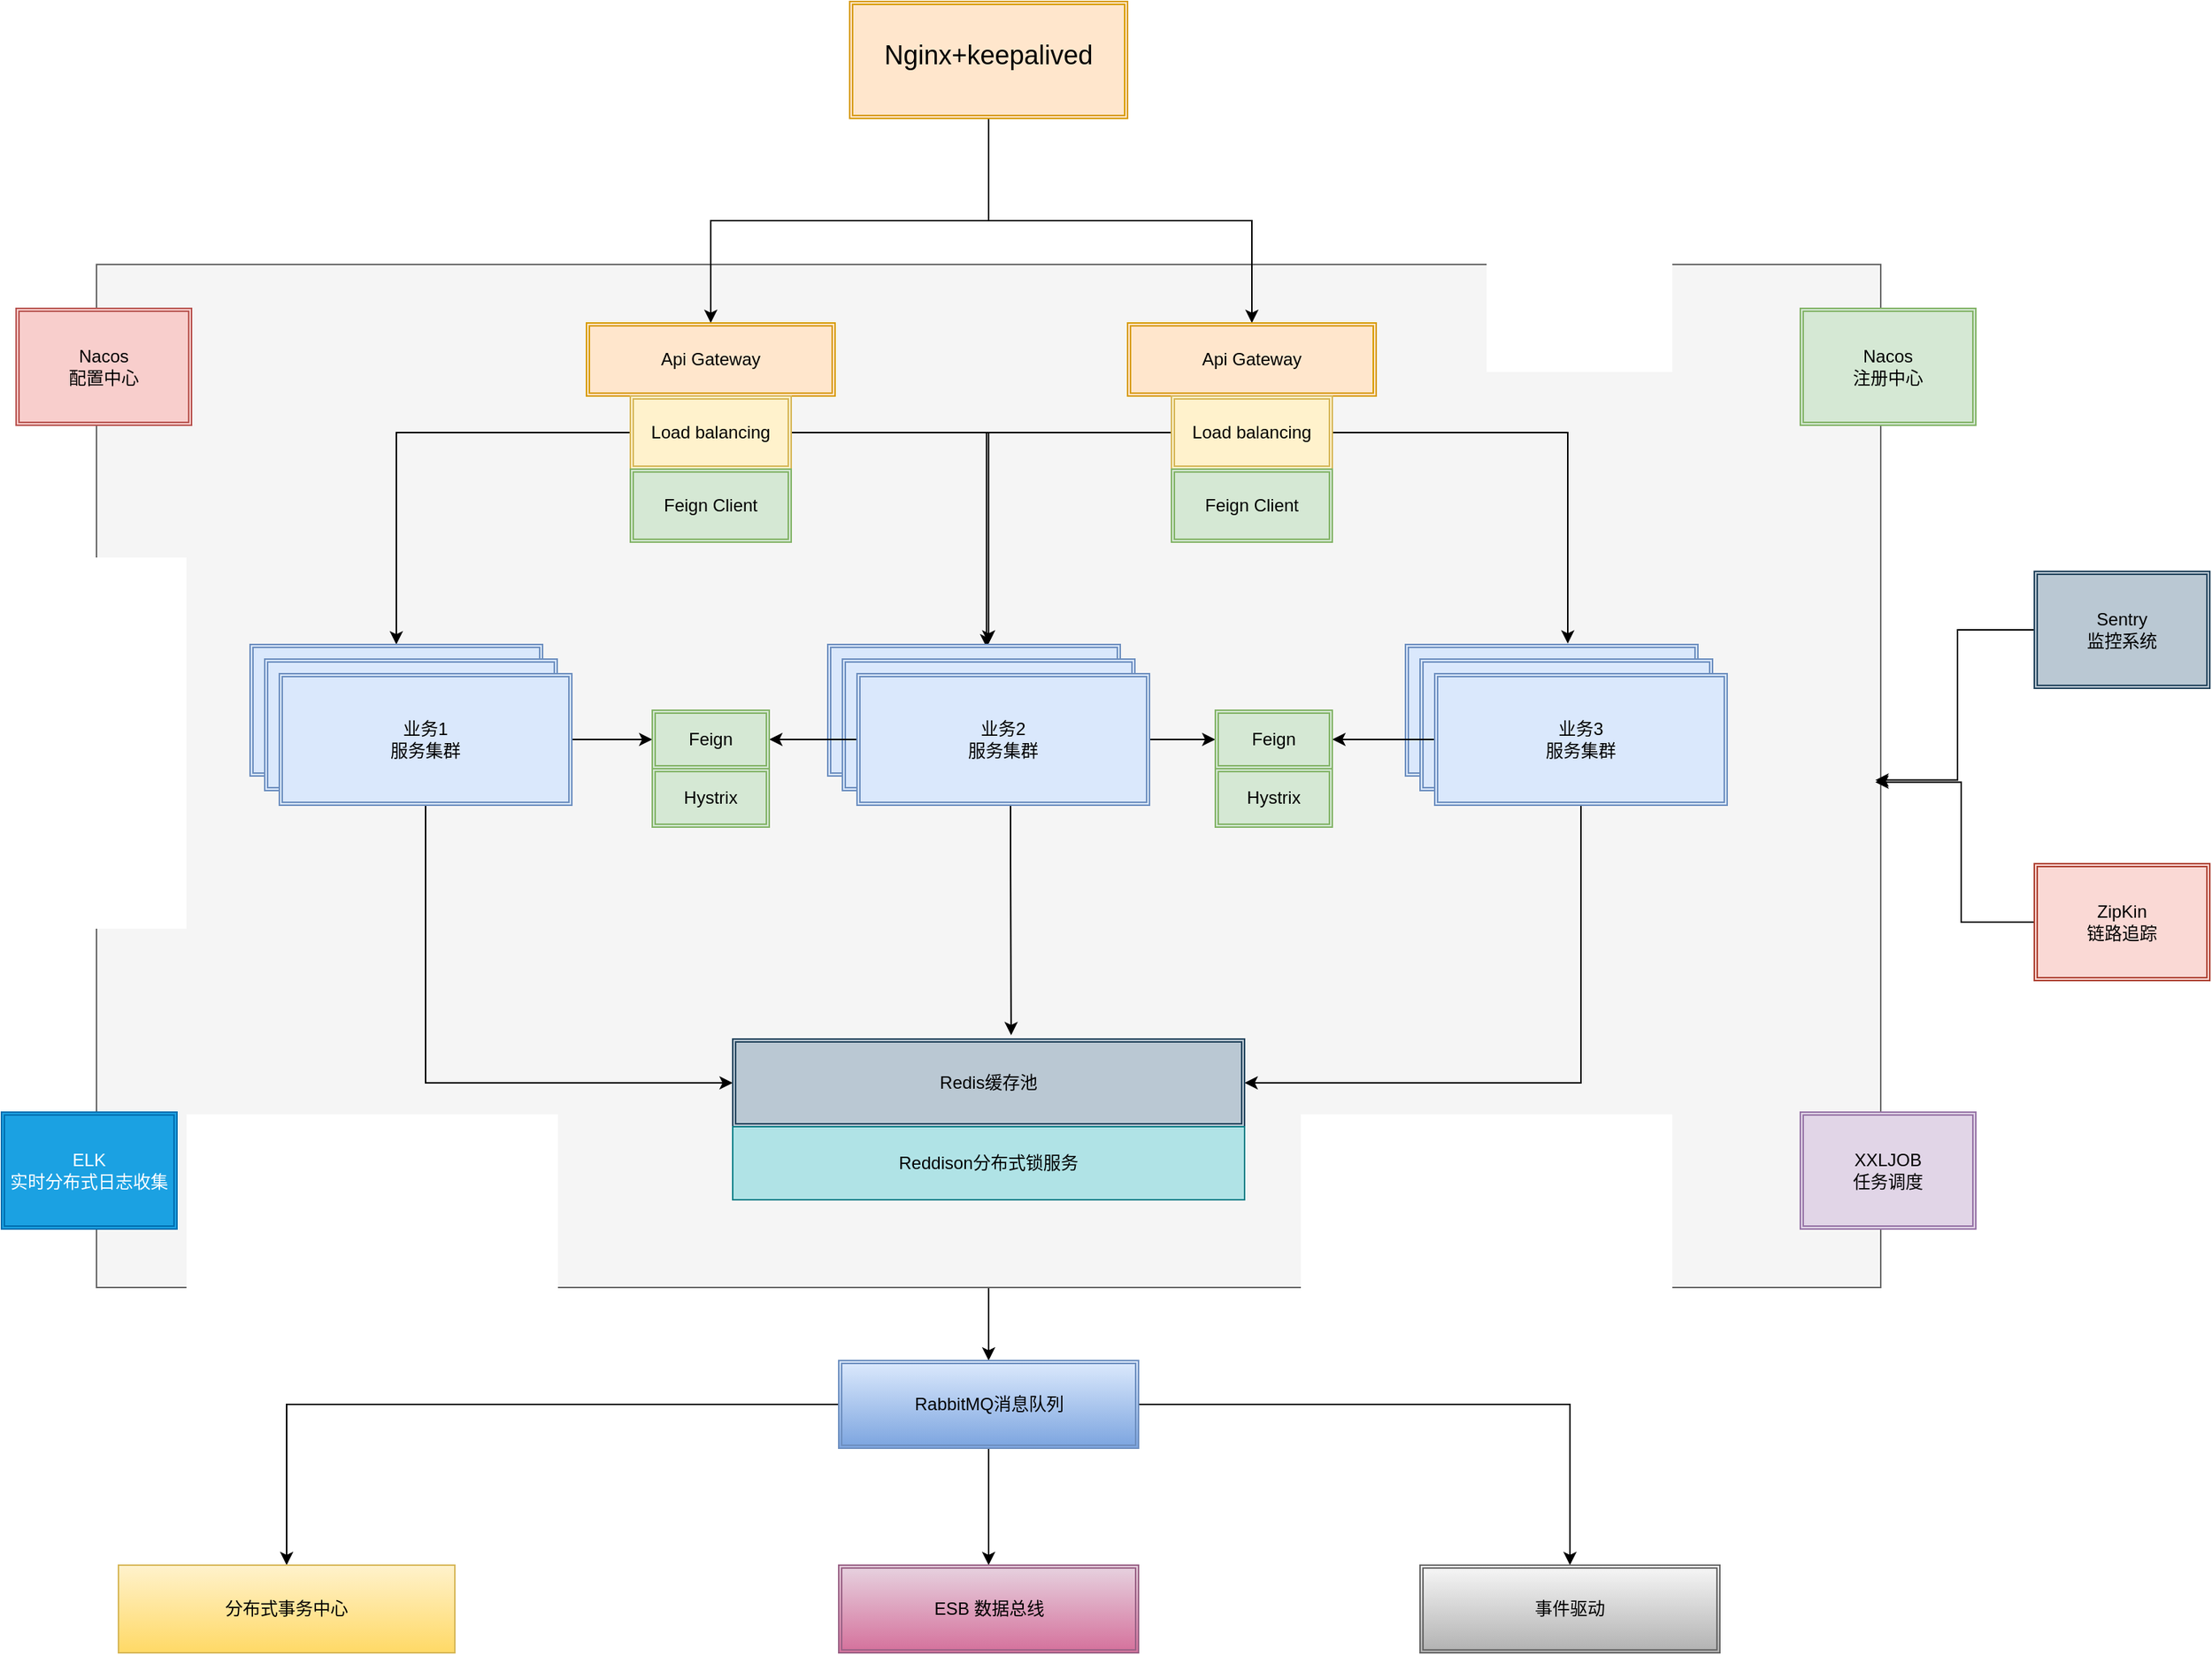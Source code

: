 <mxfile version="16.0.0" type="github">
  <diagram id="DMR4-lQdNLGYw_NXonTv" name="Page-1">
    <mxGraphModel dx="2677" dy="2193" grid="1" gridSize="10" guides="1" tooltips="1" connect="1" arrows="1" fold="1" page="1" pageScale="1" pageWidth="827" pageHeight="1169" math="0" shadow="0">
      <root>
        <mxCell id="0" />
        <mxCell id="1" parent="0" />
        <mxCell id="D52gQVPp6dP8xNFlkLyT-1" value="" style="edgeStyle=orthogonalEdgeStyle;rounded=0;orthogonalLoop=1;jettySize=auto;html=1;" edge="1" parent="1" source="D52gQVPp6dP8xNFlkLyT-2" target="D52gQVPp6dP8xNFlkLyT-37">
          <mxGeometry relative="1" as="geometry" />
        </mxCell>
        <mxCell id="D52gQVPp6dP8xNFlkLyT-2" value="" style="verticalLabelPosition=bottom;verticalAlign=top;html=1;shape=mxgraph.basic.rect;fillColor2=none;strokeWidth=1;size=20;indent=5;fillColor=#f5f5f5;strokeColor=#666666;fontColor=#333333;" vertex="1" parent="1">
          <mxGeometry x="-85" y="60" width="1220" height="700" as="geometry" />
        </mxCell>
        <mxCell id="D52gQVPp6dP8xNFlkLyT-3" style="edgeStyle=orthogonalEdgeStyle;rounded=0;orthogonalLoop=1;jettySize=auto;html=1;exitX=0.5;exitY=1;exitDx=0;exitDy=0;entryX=0.5;entryY=0;entryDx=0;entryDy=0;" edge="1" parent="1" source="D52gQVPp6dP8xNFlkLyT-5" target="D52gQVPp6dP8xNFlkLyT-7">
          <mxGeometry relative="1" as="geometry" />
        </mxCell>
        <mxCell id="D52gQVPp6dP8xNFlkLyT-4" style="edgeStyle=orthogonalEdgeStyle;rounded=0;orthogonalLoop=1;jettySize=auto;html=1;exitX=0.5;exitY=1;exitDx=0;exitDy=0;" edge="1" parent="1" source="D52gQVPp6dP8xNFlkLyT-5" target="D52gQVPp6dP8xNFlkLyT-8">
          <mxGeometry relative="1" as="geometry" />
        </mxCell>
        <mxCell id="D52gQVPp6dP8xNFlkLyT-5" value="&lt;h2 id=&quot;一nginxkeepalived-双机-主从模式&quot; style=&quot;box-sizing: border-box ; outline: 0px ; margin-top: 8px ; margin-bottom: 16px ; padding: 0px ; line-height: 30px ; overflow-wrap: break-word&quot;&gt;&lt;font face=&quot;pingfang sc, microsoft yahei, simhei, arial, simsun&quot; style=&quot;font-weight: normal&quot;&gt;Nginx+keepalived&lt;/font&gt;&lt;br&gt;&lt;/h2&gt;" style="shape=ext;double=1;rounded=0;whiteSpace=wrap;html=1;fillColor=#ffe6cc;strokeColor=#d79b00;" vertex="1" parent="1">
          <mxGeometry x="430" y="-120" width="190" height="80" as="geometry" />
        </mxCell>
        <mxCell id="D52gQVPp6dP8xNFlkLyT-6" value="Nacos&lt;br&gt;注册中心" style="shape=ext;double=1;rounded=0;whiteSpace=wrap;html=1;fillColor=#d5e8d4;strokeColor=#82b366;" vertex="1" parent="1">
          <mxGeometry x="1080" y="90" width="120" height="80" as="geometry" />
        </mxCell>
        <mxCell id="D52gQVPp6dP8xNFlkLyT-7" value="Api Gateway" style="shape=ext;double=1;rounded=0;whiteSpace=wrap;html=1;fillColor=#ffe6cc;strokeColor=#d79b00;" vertex="1" parent="1">
          <mxGeometry x="250" y="100" width="170" height="50" as="geometry" />
        </mxCell>
        <mxCell id="D52gQVPp6dP8xNFlkLyT-8" value="&lt;span&gt;Api Gateway&lt;/span&gt;" style="shape=ext;double=1;rounded=0;whiteSpace=wrap;html=1;fillColor=#ffe6cc;strokeColor=#d79b00;" vertex="1" parent="1">
          <mxGeometry x="620" y="100" width="170" height="50" as="geometry" />
        </mxCell>
        <mxCell id="D52gQVPp6dP8xNFlkLyT-9" style="edgeStyle=orthogonalEdgeStyle;rounded=0;orthogonalLoop=1;jettySize=auto;html=1;exitX=0;exitY=0.5;exitDx=0;exitDy=0;entryX=0.5;entryY=0;entryDx=0;entryDy=0;" edge="1" parent="1" source="D52gQVPp6dP8xNFlkLyT-11" target="D52gQVPp6dP8xNFlkLyT-17">
          <mxGeometry relative="1" as="geometry" />
        </mxCell>
        <mxCell id="D52gQVPp6dP8xNFlkLyT-10" style="edgeStyle=orthogonalEdgeStyle;rounded=0;orthogonalLoop=1;jettySize=auto;html=1;exitX=1;exitY=0.5;exitDx=0;exitDy=0;entryX=0.55;entryY=-0.007;entryDx=0;entryDy=0;entryPerimeter=0;" edge="1" parent="1" source="D52gQVPp6dP8xNFlkLyT-11" target="D52gQVPp6dP8xNFlkLyT-22">
          <mxGeometry relative="1" as="geometry" />
        </mxCell>
        <mxCell id="D52gQVPp6dP8xNFlkLyT-11" value="Load balancing" style="shape=ext;double=1;rounded=0;whiteSpace=wrap;html=1;fillColor=#fff2cc;strokeColor=#d6b656;" vertex="1" parent="1">
          <mxGeometry x="280" y="150" width="110" height="50" as="geometry" />
        </mxCell>
        <mxCell id="D52gQVPp6dP8xNFlkLyT-12" style="edgeStyle=orthogonalEdgeStyle;rounded=0;orthogonalLoop=1;jettySize=auto;html=1;exitX=0;exitY=0.5;exitDx=0;exitDy=0;entryX=0.543;entryY=0.022;entryDx=0;entryDy=0;entryPerimeter=0;" edge="1" parent="1" source="D52gQVPp6dP8xNFlkLyT-14" target="D52gQVPp6dP8xNFlkLyT-22">
          <mxGeometry relative="1" as="geometry" />
        </mxCell>
        <mxCell id="D52gQVPp6dP8xNFlkLyT-13" style="edgeStyle=orthogonalEdgeStyle;rounded=0;orthogonalLoop=1;jettySize=auto;html=1;exitX=1;exitY=0.5;exitDx=0;exitDy=0;entryX=0.555;entryY=-0.007;entryDx=0;entryDy=0;entryPerimeter=0;" edge="1" parent="1" source="D52gQVPp6dP8xNFlkLyT-14" target="D52gQVPp6dP8xNFlkLyT-28">
          <mxGeometry relative="1" as="geometry" />
        </mxCell>
        <mxCell id="D52gQVPp6dP8xNFlkLyT-14" value="Load balancing" style="shape=ext;double=1;rounded=0;whiteSpace=wrap;html=1;fillColor=#fff2cc;strokeColor=#d6b656;" vertex="1" parent="1">
          <mxGeometry x="650" y="150" width="110" height="50" as="geometry" />
        </mxCell>
        <mxCell id="D52gQVPp6dP8xNFlkLyT-15" value="Feign Client" style="shape=ext;double=1;rounded=0;whiteSpace=wrap;html=1;fillColor=#d5e8d4;strokeColor=#82b366;" vertex="1" parent="1">
          <mxGeometry x="280" y="200" width="110" height="50" as="geometry" />
        </mxCell>
        <mxCell id="D52gQVPp6dP8xNFlkLyT-16" value="Feign Client" style="shape=ext;double=1;rounded=0;whiteSpace=wrap;html=1;fillColor=#d5e8d4;strokeColor=#82b366;" vertex="1" parent="1">
          <mxGeometry x="650" y="200" width="110" height="50" as="geometry" />
        </mxCell>
        <mxCell id="D52gQVPp6dP8xNFlkLyT-17" value="" style="shape=ext;double=1;rounded=0;whiteSpace=wrap;html=1;fillColor=#dae8fc;strokeColor=#6c8ebf;" vertex="1" parent="1">
          <mxGeometry x="20" y="320" width="200" height="90" as="geometry" />
        </mxCell>
        <mxCell id="D52gQVPp6dP8xNFlkLyT-18" value="" style="shape=ext;double=1;rounded=0;whiteSpace=wrap;html=1;fillColor=#dae8fc;strokeColor=#6c8ebf;" vertex="1" parent="1">
          <mxGeometry x="30" y="330" width="200" height="90" as="geometry" />
        </mxCell>
        <mxCell id="D52gQVPp6dP8xNFlkLyT-19" style="edgeStyle=orthogonalEdgeStyle;rounded=0;orthogonalLoop=1;jettySize=auto;html=1;exitX=0.5;exitY=1;exitDx=0;exitDy=0;entryX=0;entryY=0.5;entryDx=0;entryDy=0;" edge="1" parent="1" source="D52gQVPp6dP8xNFlkLyT-21" target="D52gQVPp6dP8xNFlkLyT-33">
          <mxGeometry relative="1" as="geometry" />
        </mxCell>
        <mxCell id="D52gQVPp6dP8xNFlkLyT-20" value="" style="edgeStyle=orthogonalEdgeStyle;rounded=0;orthogonalLoop=1;jettySize=auto;html=1;" edge="1" parent="1" source="D52gQVPp6dP8xNFlkLyT-21" target="D52gQVPp6dP8xNFlkLyT-42">
          <mxGeometry relative="1" as="geometry" />
        </mxCell>
        <mxCell id="D52gQVPp6dP8xNFlkLyT-21" value="业务1&lt;br&gt;服务集群" style="shape=ext;double=1;rounded=0;whiteSpace=wrap;html=1;fillColor=#dae8fc;strokeColor=#6c8ebf;" vertex="1" parent="1">
          <mxGeometry x="40" y="340" width="200" height="90" as="geometry" />
        </mxCell>
        <mxCell id="D52gQVPp6dP8xNFlkLyT-22" value="" style="shape=ext;double=1;rounded=0;whiteSpace=wrap;html=1;fillColor=#dae8fc;strokeColor=#6c8ebf;" vertex="1" parent="1">
          <mxGeometry x="415" y="320" width="200" height="90" as="geometry" />
        </mxCell>
        <mxCell id="D52gQVPp6dP8xNFlkLyT-23" value="" style="shape=ext;double=1;rounded=0;whiteSpace=wrap;html=1;fillColor=#dae8fc;strokeColor=#6c8ebf;" vertex="1" parent="1">
          <mxGeometry x="425" y="330" width="200" height="90" as="geometry" />
        </mxCell>
        <mxCell id="D52gQVPp6dP8xNFlkLyT-24" style="edgeStyle=orthogonalEdgeStyle;rounded=0;orthogonalLoop=1;jettySize=auto;html=1;entryX=0.544;entryY=-0.044;entryDx=0;entryDy=0;entryPerimeter=0;" edge="1" parent="1" source="D52gQVPp6dP8xNFlkLyT-27" target="D52gQVPp6dP8xNFlkLyT-33">
          <mxGeometry relative="1" as="geometry">
            <Array as="points">
              <mxPoint x="540" y="470" />
              <mxPoint x="540" y="470" />
            </Array>
          </mxGeometry>
        </mxCell>
        <mxCell id="D52gQVPp6dP8xNFlkLyT-25" value="" style="edgeStyle=orthogonalEdgeStyle;rounded=0;orthogonalLoop=1;jettySize=auto;html=1;" edge="1" parent="1" source="D52gQVPp6dP8xNFlkLyT-27" target="D52gQVPp6dP8xNFlkLyT-42">
          <mxGeometry relative="1" as="geometry" />
        </mxCell>
        <mxCell id="D52gQVPp6dP8xNFlkLyT-26" value="" style="edgeStyle=orthogonalEdgeStyle;rounded=0;orthogonalLoop=1;jettySize=auto;html=1;" edge="1" parent="1" source="D52gQVPp6dP8xNFlkLyT-27" target="D52gQVPp6dP8xNFlkLyT-43">
          <mxGeometry relative="1" as="geometry" />
        </mxCell>
        <mxCell id="D52gQVPp6dP8xNFlkLyT-27" value="&lt;span&gt;业务2&lt;/span&gt;&lt;br&gt;&lt;span&gt;服务集群&lt;/span&gt;" style="shape=ext;double=1;rounded=0;whiteSpace=wrap;html=1;fillColor=#dae8fc;strokeColor=#6c8ebf;" vertex="1" parent="1">
          <mxGeometry x="435" y="340" width="200" height="90" as="geometry" />
        </mxCell>
        <mxCell id="D52gQVPp6dP8xNFlkLyT-28" value="" style="shape=ext;double=1;rounded=0;whiteSpace=wrap;html=1;fillColor=#dae8fc;strokeColor=#6c8ebf;" vertex="1" parent="1">
          <mxGeometry x="810" y="320" width="200" height="90" as="geometry" />
        </mxCell>
        <mxCell id="D52gQVPp6dP8xNFlkLyT-29" value="" style="shape=ext;double=1;rounded=0;whiteSpace=wrap;html=1;fillColor=#dae8fc;strokeColor=#6c8ebf;" vertex="1" parent="1">
          <mxGeometry x="820" y="330" width="200" height="90" as="geometry" />
        </mxCell>
        <mxCell id="D52gQVPp6dP8xNFlkLyT-30" style="edgeStyle=orthogonalEdgeStyle;rounded=0;orthogonalLoop=1;jettySize=auto;html=1;exitX=0.5;exitY=1;exitDx=0;exitDy=0;entryX=1;entryY=0.5;entryDx=0;entryDy=0;" edge="1" parent="1" source="D52gQVPp6dP8xNFlkLyT-32" target="D52gQVPp6dP8xNFlkLyT-33">
          <mxGeometry relative="1" as="geometry" />
        </mxCell>
        <mxCell id="D52gQVPp6dP8xNFlkLyT-31" value="" style="edgeStyle=orthogonalEdgeStyle;rounded=0;orthogonalLoop=1;jettySize=auto;html=1;" edge="1" parent="1" source="D52gQVPp6dP8xNFlkLyT-32" target="D52gQVPp6dP8xNFlkLyT-43">
          <mxGeometry relative="1" as="geometry" />
        </mxCell>
        <mxCell id="D52gQVPp6dP8xNFlkLyT-32" value="&lt;span&gt;业务3&lt;/span&gt;&lt;br&gt;&lt;span&gt;服务集群&lt;/span&gt;" style="shape=ext;double=1;rounded=0;whiteSpace=wrap;html=1;fillColor=#dae8fc;strokeColor=#6c8ebf;" vertex="1" parent="1">
          <mxGeometry x="830" y="340" width="200" height="90" as="geometry" />
        </mxCell>
        <mxCell id="D52gQVPp6dP8xNFlkLyT-33" value="Redis缓存池" style="shape=ext;double=1;rounded=0;whiteSpace=wrap;html=1;fillColor=#bac8d3;strokeColor=#23445d;" vertex="1" parent="1">
          <mxGeometry x="350" y="590" width="350" height="60" as="geometry" />
        </mxCell>
        <mxCell id="D52gQVPp6dP8xNFlkLyT-34" style="edgeStyle=orthogonalEdgeStyle;rounded=0;orthogonalLoop=1;jettySize=auto;html=1;" edge="1" parent="1" source="D52gQVPp6dP8xNFlkLyT-37" target="D52gQVPp6dP8xNFlkLyT-44">
          <mxGeometry relative="1" as="geometry" />
        </mxCell>
        <mxCell id="D52gQVPp6dP8xNFlkLyT-35" value="" style="edgeStyle=orthogonalEdgeStyle;rounded=0;orthogonalLoop=1;jettySize=auto;html=1;" edge="1" parent="1" source="D52gQVPp6dP8xNFlkLyT-37" target="D52gQVPp6dP8xNFlkLyT-45">
          <mxGeometry relative="1" as="geometry" />
        </mxCell>
        <mxCell id="D52gQVPp6dP8xNFlkLyT-36" style="edgeStyle=orthogonalEdgeStyle;rounded=0;orthogonalLoop=1;jettySize=auto;html=1;exitX=1;exitY=0.5;exitDx=0;exitDy=0;entryX=0.5;entryY=0;entryDx=0;entryDy=0;" edge="1" parent="1" source="D52gQVPp6dP8xNFlkLyT-37" target="D52gQVPp6dP8xNFlkLyT-51">
          <mxGeometry relative="1" as="geometry">
            <mxPoint x="920" y="940" as="targetPoint" />
          </mxGeometry>
        </mxCell>
        <mxCell id="D52gQVPp6dP8xNFlkLyT-37" value="RabbitMQ消息队列" style="shape=ext;double=1;rounded=0;whiteSpace=wrap;html=1;fillColor=#dae8fc;strokeColor=#6c8ebf;gradientColor=#7ea6e0;" vertex="1" parent="1">
          <mxGeometry x="422.5" y="810" width="205" height="60" as="geometry" />
        </mxCell>
        <mxCell id="D52gQVPp6dP8xNFlkLyT-38" style="edgeStyle=orthogonalEdgeStyle;rounded=0;orthogonalLoop=1;jettySize=auto;html=1;exitX=0;exitY=0.5;exitDx=0;exitDy=0;entryX=0.997;entryY=0.504;entryDx=0;entryDy=0;entryPerimeter=0;" edge="1" parent="1" source="D52gQVPp6dP8xNFlkLyT-39" target="D52gQVPp6dP8xNFlkLyT-2">
          <mxGeometry relative="1" as="geometry" />
        </mxCell>
        <mxCell id="D52gQVPp6dP8xNFlkLyT-39" value="Sentry&lt;br&gt;监控系统" style="shape=ext;double=1;rounded=0;whiteSpace=wrap;html=1;fillColor=#bac8d3;strokeColor=#23445d;" vertex="1" parent="1">
          <mxGeometry x="1240" y="270" width="120" height="80" as="geometry" />
        </mxCell>
        <mxCell id="D52gQVPp6dP8xNFlkLyT-40" style="edgeStyle=orthogonalEdgeStyle;rounded=0;orthogonalLoop=1;jettySize=auto;html=1;exitX=0;exitY=0.5;exitDx=0;exitDy=0;entryX=0.997;entryY=0.506;entryDx=0;entryDy=0;entryPerimeter=0;" edge="1" parent="1" source="D52gQVPp6dP8xNFlkLyT-41" target="D52gQVPp6dP8xNFlkLyT-2">
          <mxGeometry relative="1" as="geometry">
            <Array as="points">
              <mxPoint x="1190" y="510" />
              <mxPoint x="1190" y="414" />
            </Array>
          </mxGeometry>
        </mxCell>
        <mxCell id="D52gQVPp6dP8xNFlkLyT-41" value="ZipKin&lt;br&gt;链路追踪" style="shape=ext;double=1;rounded=0;whiteSpace=wrap;html=1;fillColor=#fad9d5;strokeColor=#ae4132;" vertex="1" parent="1">
          <mxGeometry x="1240" y="470" width="120" height="80" as="geometry" />
        </mxCell>
        <mxCell id="D52gQVPp6dP8xNFlkLyT-42" value="Feign" style="shape=ext;double=1;rounded=0;whiteSpace=wrap;html=1;fillColor=#d5e8d4;strokeColor=#82b366;" vertex="1" parent="1">
          <mxGeometry x="295" y="365" width="80" height="40" as="geometry" />
        </mxCell>
        <mxCell id="D52gQVPp6dP8xNFlkLyT-43" value="Feign" style="shape=ext;double=1;rounded=0;whiteSpace=wrap;html=1;fillColor=#d5e8d4;strokeColor=#82b366;" vertex="1" parent="1">
          <mxGeometry x="680" y="365" width="80" height="40" as="geometry" />
        </mxCell>
        <mxCell id="D52gQVPp6dP8xNFlkLyT-44" value="分布式事务中心" style="rounded=0;whiteSpace=wrap;html=1;fillColor=#fff2cc;strokeColor=#d6b656;gradientColor=#ffd966;" vertex="1" parent="1">
          <mxGeometry x="-70" y="950" width="230" height="60" as="geometry" />
        </mxCell>
        <mxCell id="D52gQVPp6dP8xNFlkLyT-45" value="ESB 数据总线" style="shape=ext;double=1;rounded=0;whiteSpace=wrap;html=1;fillColor=#e6d0de;strokeColor=#996185;gradientColor=#d5739d;" vertex="1" parent="1">
          <mxGeometry x="422.5" y="950" width="205" height="60" as="geometry" />
        </mxCell>
        <mxCell id="D52gQVPp6dP8xNFlkLyT-46" value="Hystrix" style="shape=ext;double=1;rounded=0;whiteSpace=wrap;html=1;fillColor=#d5e8d4;strokeColor=#82b366;" vertex="1" parent="1">
          <mxGeometry x="295" y="405" width="80" height="40" as="geometry" />
        </mxCell>
        <mxCell id="D52gQVPp6dP8xNFlkLyT-47" value="Hystrix" style="shape=ext;double=1;rounded=0;whiteSpace=wrap;html=1;fillColor=#d5e8d4;strokeColor=#82b366;" vertex="1" parent="1">
          <mxGeometry x="680" y="405" width="80" height="40" as="geometry" />
        </mxCell>
        <mxCell id="D52gQVPp6dP8xNFlkLyT-48" value="Nacos&lt;br&gt;配置中心" style="shape=ext;double=1;rounded=0;whiteSpace=wrap;html=1;fillColor=#f8cecc;strokeColor=#b85450;" vertex="1" parent="1">
          <mxGeometry x="-140" y="90" width="120" height="80" as="geometry" />
        </mxCell>
        <mxCell id="D52gQVPp6dP8xNFlkLyT-49" value="XXLJOB&lt;br&gt;任务调度" style="shape=ext;double=1;rounded=0;whiteSpace=wrap;html=1;fillColor=#e1d5e7;strokeColor=#9673a6;" vertex="1" parent="1">
          <mxGeometry x="1080" y="640" width="120" height="80" as="geometry" />
        </mxCell>
        <mxCell id="D52gQVPp6dP8xNFlkLyT-50" value="ELK&lt;br&gt;实时分布式日志收集" style="shape=ext;double=1;rounded=0;whiteSpace=wrap;html=1;fillColor=#1ba1e2;strokeColor=#006EAF;fontColor=#ffffff;" vertex="1" parent="1">
          <mxGeometry x="-150" y="640" width="120" height="80" as="geometry" />
        </mxCell>
        <mxCell id="D52gQVPp6dP8xNFlkLyT-51" value="事件驱动" style="shape=ext;double=1;rounded=0;whiteSpace=wrap;html=1;fillColor=#f5f5f5;strokeColor=#666666;gradientColor=#b3b3b3;" vertex="1" parent="1">
          <mxGeometry x="820" y="950" width="205" height="60" as="geometry" />
        </mxCell>
        <mxCell id="D52gQVPp6dP8xNFlkLyT-52" value="Reddison分布式锁服务" style="rounded=0;whiteSpace=wrap;html=1;fillColor=#b0e3e6;strokeColor=#0e8088;" vertex="1" parent="1">
          <mxGeometry x="350" y="650" width="350" height="50" as="geometry" />
        </mxCell>
      </root>
    </mxGraphModel>
  </diagram>
</mxfile>
